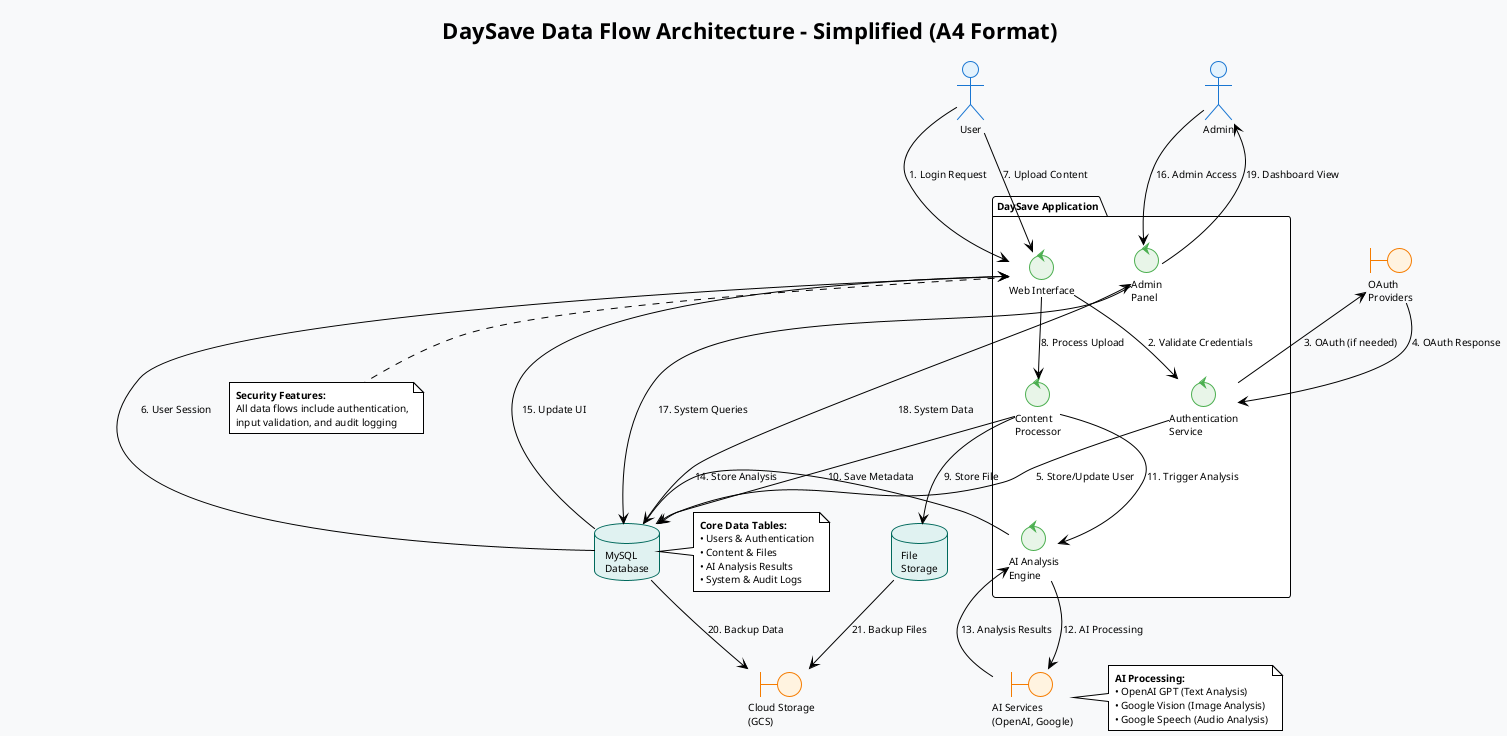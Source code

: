 @startuml DaySave Data Flow Architecture - Simplified
!theme plain
skinparam backgroundColor #F8F9FA
skinparam defaultFontSize 10
skinparam defaultFontName Arial

' Simplified color scheme
skinparam actor {
    BackgroundColor #E3F2FD
    BorderColor #1976D2
}
skinparam boundary {
    BackgroundColor #FFF3E0
    BorderColor #F57C00
}
skinparam control {
    BackgroundColor #E8F5E8
    BorderColor #4CAF50
}
skinparam database {
    BackgroundColor #E0F2F1
    BorderColor #00695C
}

title DaySave Data Flow Architecture - Simplified (A4 Format)

' Core Actors
actor "User" as user
actor "Admin" as admin

' External Services (simplified)
boundary "OAuth\nProviders" as oauth
boundary "AI Services\n(OpenAI, Google)" as ai_services
boundary "Cloud Storage\n(GCS)" as storage

' Core Application Components
package "DaySave Application" {
    control "Web Interface" as web
    control "Authentication\nService" as auth
    control "Content\nProcessor" as content
    control "AI Analysis\nEngine" as ai_engine
    control "Admin\nPanel" as admin_panel
}

' Data Storage
database "MySQL\nDatabase" as db
database "File\nStorage" as files

' Core Data Flow - User Authentication
user --> web : 1. Login Request
web --> auth : 2. Validate Credentials
auth --> oauth : 3. OAuth (if needed)
oauth --> auth : 4. OAuth Response
auth --> db : 5. Store/Update User
db --> web : 6. User Session

' Core Data Flow - Content Upload & Processing
user --> web : 7. Upload Content
web --> content : 8. Process Upload
content --> files : 9. Store File
content --> db : 10. Save Metadata
content --> ai_engine : 11. Trigger Analysis
ai_engine --> ai_services : 12. AI Processing
ai_services --> ai_engine : 13. Analysis Results
ai_engine --> db : 14. Store Analysis
db --> web : 15. Update UI

' Core Data Flow - Admin Operations
admin --> admin_panel : 16. Admin Access
admin_panel --> db : 17. System Queries
db --> admin_panel : 18. System Data
admin_panel --> admin : 19. Dashboard View

' Backup & Storage Flow
db --> storage : 20. Backup Data
files --> storage : 21. Backup Files

' Key Data Entities (simplified representation)
note right of db
  **Core Data Tables:**
  • Users & Authentication
  • Content & Files
  • AI Analysis Results
  • System & Audit Logs
end note

note right of ai_services
  **AI Processing:**
  • OpenAI GPT (Text Analysis)
  • Google Vision (Image Analysis)
  • Google Speech (Audio Analysis)
end note

note bottom of web
  **Security Features:**
  All data flows include authentication,
  input validation, and audit logging
end note

@enduml
